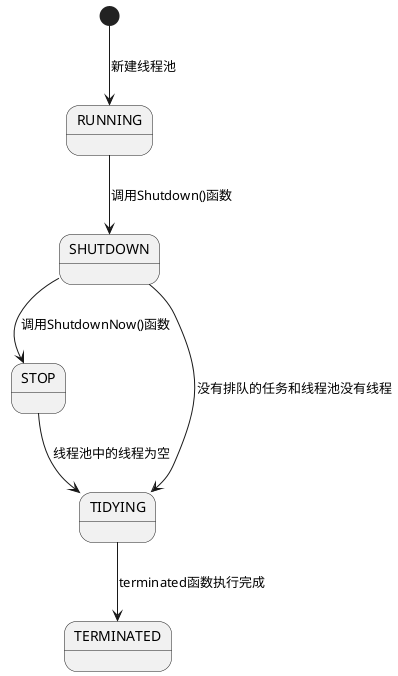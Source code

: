 @startuml
'https://plantuml.com/state-diagram


[*] --> RUNNING: 新建线程池
RUNNING --> SHUTDOWN: 调用Shutdown()函数
SHUTDOWN --> STOP: 调用ShutdownNow()函数
SHUTDOWN --> TIDYING: 没有排队的任务和线程池没有线程
STOP --> TIDYING: 线程池中的线程为空
TIDYING --> TERMINATED: terminated函数执行完成
@enduml